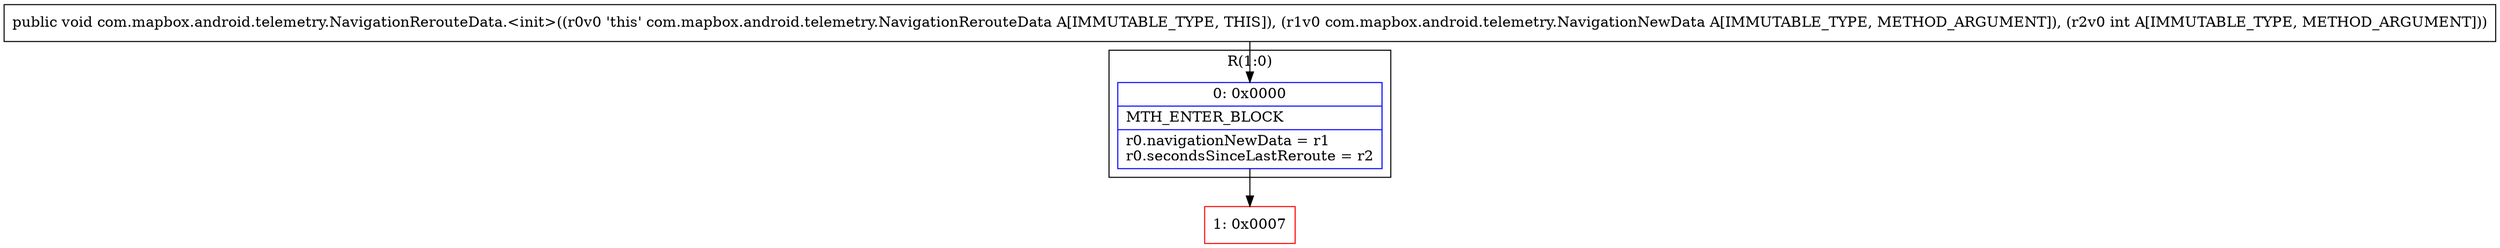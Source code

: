 digraph "CFG forcom.mapbox.android.telemetry.NavigationRerouteData.\<init\>(Lcom\/mapbox\/android\/telemetry\/NavigationNewData;I)V" {
subgraph cluster_Region_1933229734 {
label = "R(1:0)";
node [shape=record,color=blue];
Node_0 [shape=record,label="{0\:\ 0x0000|MTH_ENTER_BLOCK\l|r0.navigationNewData = r1\lr0.secondsSinceLastReroute = r2\l}"];
}
Node_1 [shape=record,color=red,label="{1\:\ 0x0007}"];
MethodNode[shape=record,label="{public void com.mapbox.android.telemetry.NavigationRerouteData.\<init\>((r0v0 'this' com.mapbox.android.telemetry.NavigationRerouteData A[IMMUTABLE_TYPE, THIS]), (r1v0 com.mapbox.android.telemetry.NavigationNewData A[IMMUTABLE_TYPE, METHOD_ARGUMENT]), (r2v0 int A[IMMUTABLE_TYPE, METHOD_ARGUMENT])) }"];
MethodNode -> Node_0;
Node_0 -> Node_1;
}


